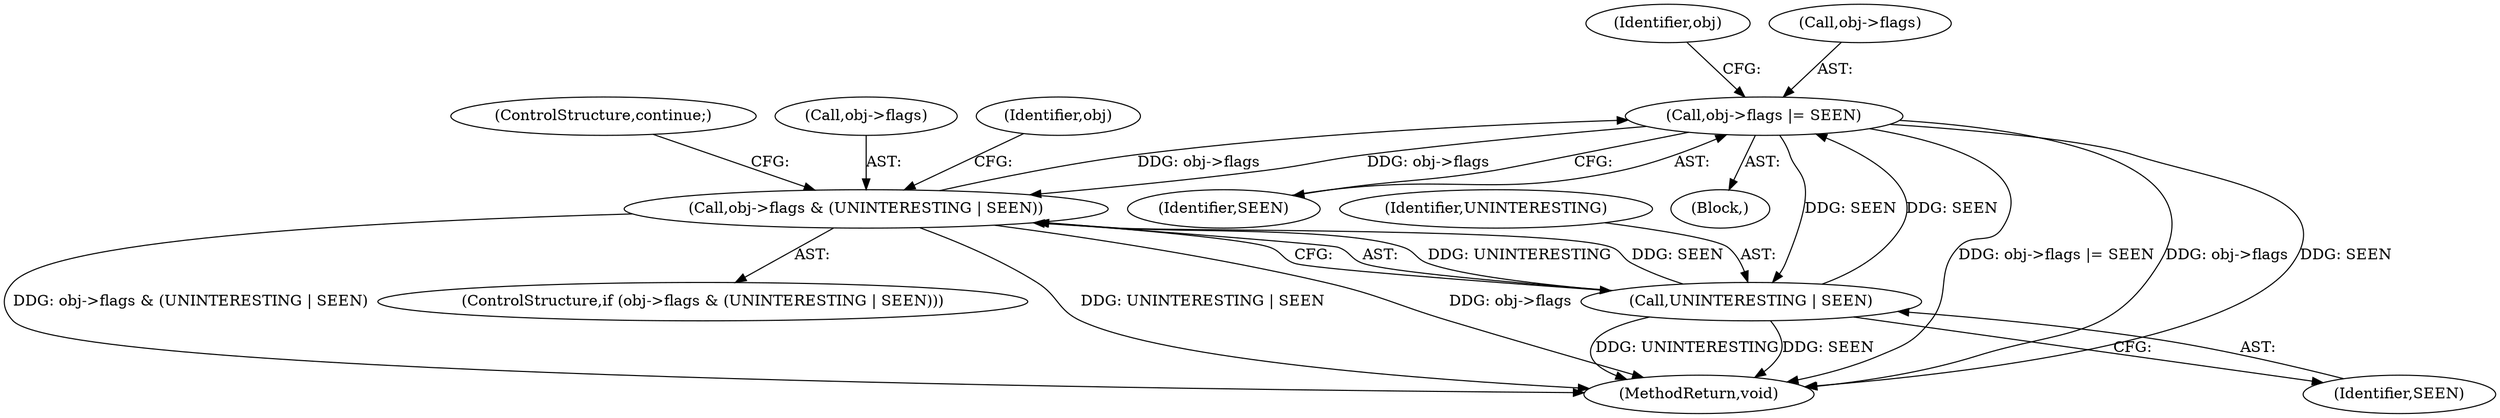 digraph "0_git_de1e67d0703894cb6ea782e36abb63976ab07e60_5@pointer" {
"1000192" [label="(Call,obj->flags |= SEEN)"];
"1000177" [label="(Call,obj->flags & (UNINTERESTING | SEEN))"];
"1000192" [label="(Call,obj->flags |= SEEN)"];
"1000181" [label="(Call,UNINTERESTING | SEEN)"];
"1000196" [label="(Identifier,SEEN)"];
"1000177" [label="(Call,obj->flags & (UNINTERESTING | SEEN))"];
"1000176" [label="(ControlStructure,if (obj->flags & (UNINTERESTING | SEEN)))"];
"1000198" [label="(Identifier,obj)"];
"1000183" [label="(Identifier,SEEN)"];
"1000193" [label="(Call,obj->flags)"];
"1000192" [label="(Call,obj->flags |= SEEN)"];
"1000260" [label="(MethodReturn,void)"];
"1000191" [label="(Block,)"];
"1000184" [label="(ControlStructure,continue;)"];
"1000178" [label="(Call,obj->flags)"];
"1000182" [label="(Identifier,UNINTERESTING)"];
"1000188" [label="(Identifier,obj)"];
"1000181" [label="(Call,UNINTERESTING | SEEN)"];
"1000192" -> "1000191"  [label="AST: "];
"1000192" -> "1000196"  [label="CFG: "];
"1000193" -> "1000192"  [label="AST: "];
"1000196" -> "1000192"  [label="AST: "];
"1000198" -> "1000192"  [label="CFG: "];
"1000192" -> "1000260"  [label="DDG: obj->flags"];
"1000192" -> "1000260"  [label="DDG: SEEN"];
"1000192" -> "1000260"  [label="DDG: obj->flags |= SEEN"];
"1000192" -> "1000177"  [label="DDG: obj->flags"];
"1000192" -> "1000181"  [label="DDG: SEEN"];
"1000177" -> "1000192"  [label="DDG: obj->flags"];
"1000181" -> "1000192"  [label="DDG: SEEN"];
"1000177" -> "1000176"  [label="AST: "];
"1000177" -> "1000181"  [label="CFG: "];
"1000178" -> "1000177"  [label="AST: "];
"1000181" -> "1000177"  [label="AST: "];
"1000184" -> "1000177"  [label="CFG: "];
"1000188" -> "1000177"  [label="CFG: "];
"1000177" -> "1000260"  [label="DDG: UNINTERESTING | SEEN"];
"1000177" -> "1000260"  [label="DDG: obj->flags"];
"1000177" -> "1000260"  [label="DDG: obj->flags & (UNINTERESTING | SEEN)"];
"1000181" -> "1000177"  [label="DDG: UNINTERESTING"];
"1000181" -> "1000177"  [label="DDG: SEEN"];
"1000181" -> "1000183"  [label="CFG: "];
"1000182" -> "1000181"  [label="AST: "];
"1000183" -> "1000181"  [label="AST: "];
"1000181" -> "1000260"  [label="DDG: UNINTERESTING"];
"1000181" -> "1000260"  [label="DDG: SEEN"];
}
